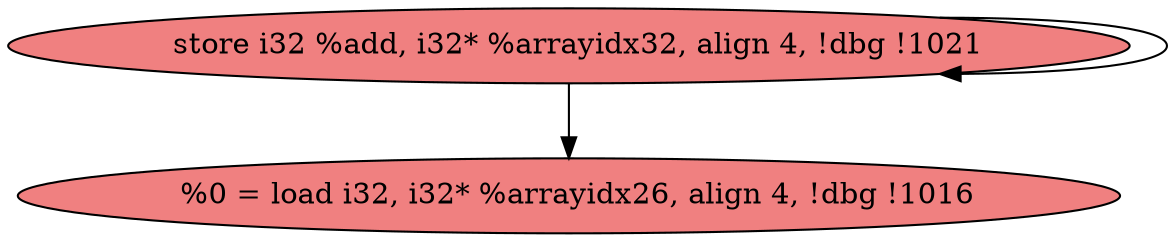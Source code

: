 
digraph G {


node36 [fillcolor=lightcoral,label="  %0 = load i32, i32* %arrayidx26, align 4, !dbg !1016",shape=ellipse,style=filled ]
node35 [fillcolor=lightcoral,label="  store i32 %add, i32* %arrayidx32, align 4, !dbg !1021",shape=ellipse,style=filled ]

node35->node35 [ ]
node35->node36 [ ]


}
